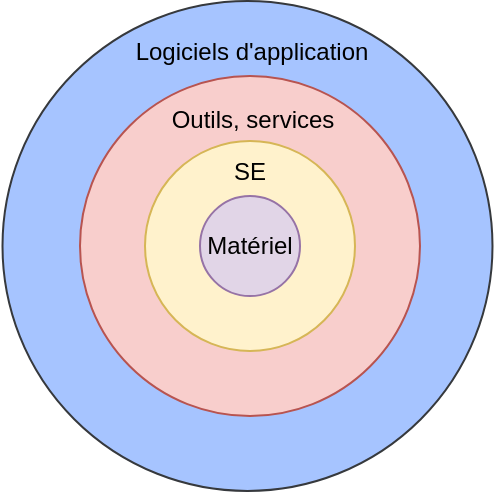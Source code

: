 <mxfile version="22.1.21" type="device">
  <diagram name="Page-1" id="mfUkgNZJsiTBla2AsnIx">
    <mxGraphModel dx="491" dy="345" grid="1" gridSize="10" guides="1" tooltips="1" connect="1" arrows="1" fold="1" page="1" pageScale="1" pageWidth="827" pageHeight="1169" math="0" shadow="0">
      <root>
        <mxCell id="0" />
        <mxCell id="1" parent="0" />
        <mxCell id="EbcrsWa8xBmwf7AfLaCL-6" value="" style="ellipse;whiteSpace=wrap;html=1;aspect=fixed;fillColor=#A6C4FF;strokeColor=#36393d;" vertex="1" parent="1">
          <mxGeometry x="181.25" y="52.5" width="245" height="245" as="geometry" />
        </mxCell>
        <mxCell id="EbcrsWa8xBmwf7AfLaCL-4" value="" style="ellipse;whiteSpace=wrap;html=1;aspect=fixed;fillColor=#f8cecc;strokeColor=#b85450;" vertex="1" parent="1">
          <mxGeometry x="220" y="90" width="170" height="170" as="geometry" />
        </mxCell>
        <mxCell id="EbcrsWa8xBmwf7AfLaCL-1" value="" style="ellipse;whiteSpace=wrap;html=1;aspect=fixed;fillColor=#fff2cc;strokeColor=#d6b656;" vertex="1" parent="1">
          <mxGeometry x="252.5" y="122.5" width="105" height="105" as="geometry" />
        </mxCell>
        <mxCell id="EbcrsWa8xBmwf7AfLaCL-2" value="Matériel" style="ellipse;whiteSpace=wrap;html=1;aspect=fixed;fillColor=#e1d5e7;strokeColor=#9673a6;" vertex="1" parent="1">
          <mxGeometry x="280" y="150" width="50" height="50" as="geometry" />
        </mxCell>
        <mxCell id="EbcrsWa8xBmwf7AfLaCL-3" value="SE" style="text;html=1;strokeColor=none;fillColor=none;align=center;verticalAlign=middle;whiteSpace=wrap;rounded=0;" vertex="1" parent="1">
          <mxGeometry x="275" y="122.5" width="60" height="30" as="geometry" />
        </mxCell>
        <mxCell id="EbcrsWa8xBmwf7AfLaCL-5" value="Outils, services" style="text;html=1;strokeColor=none;fillColor=none;align=center;verticalAlign=middle;whiteSpace=wrap;rounded=0;" vertex="1" parent="1">
          <mxGeometry x="263.5" y="96.5" width="85" height="30" as="geometry" />
        </mxCell>
        <mxCell id="EbcrsWa8xBmwf7AfLaCL-8" value="&lt;font style=&quot;font-size: 12px;&quot;&gt;Logiciels d&#39;application&lt;/font&gt;" style="text;html=1;strokeColor=none;fillColor=none;align=center;verticalAlign=middle;whiteSpace=wrap;rounded=0;" vertex="1" parent="1">
          <mxGeometry x="242" y="62.5" width="127.5" height="30" as="geometry" />
        </mxCell>
      </root>
    </mxGraphModel>
  </diagram>
</mxfile>
